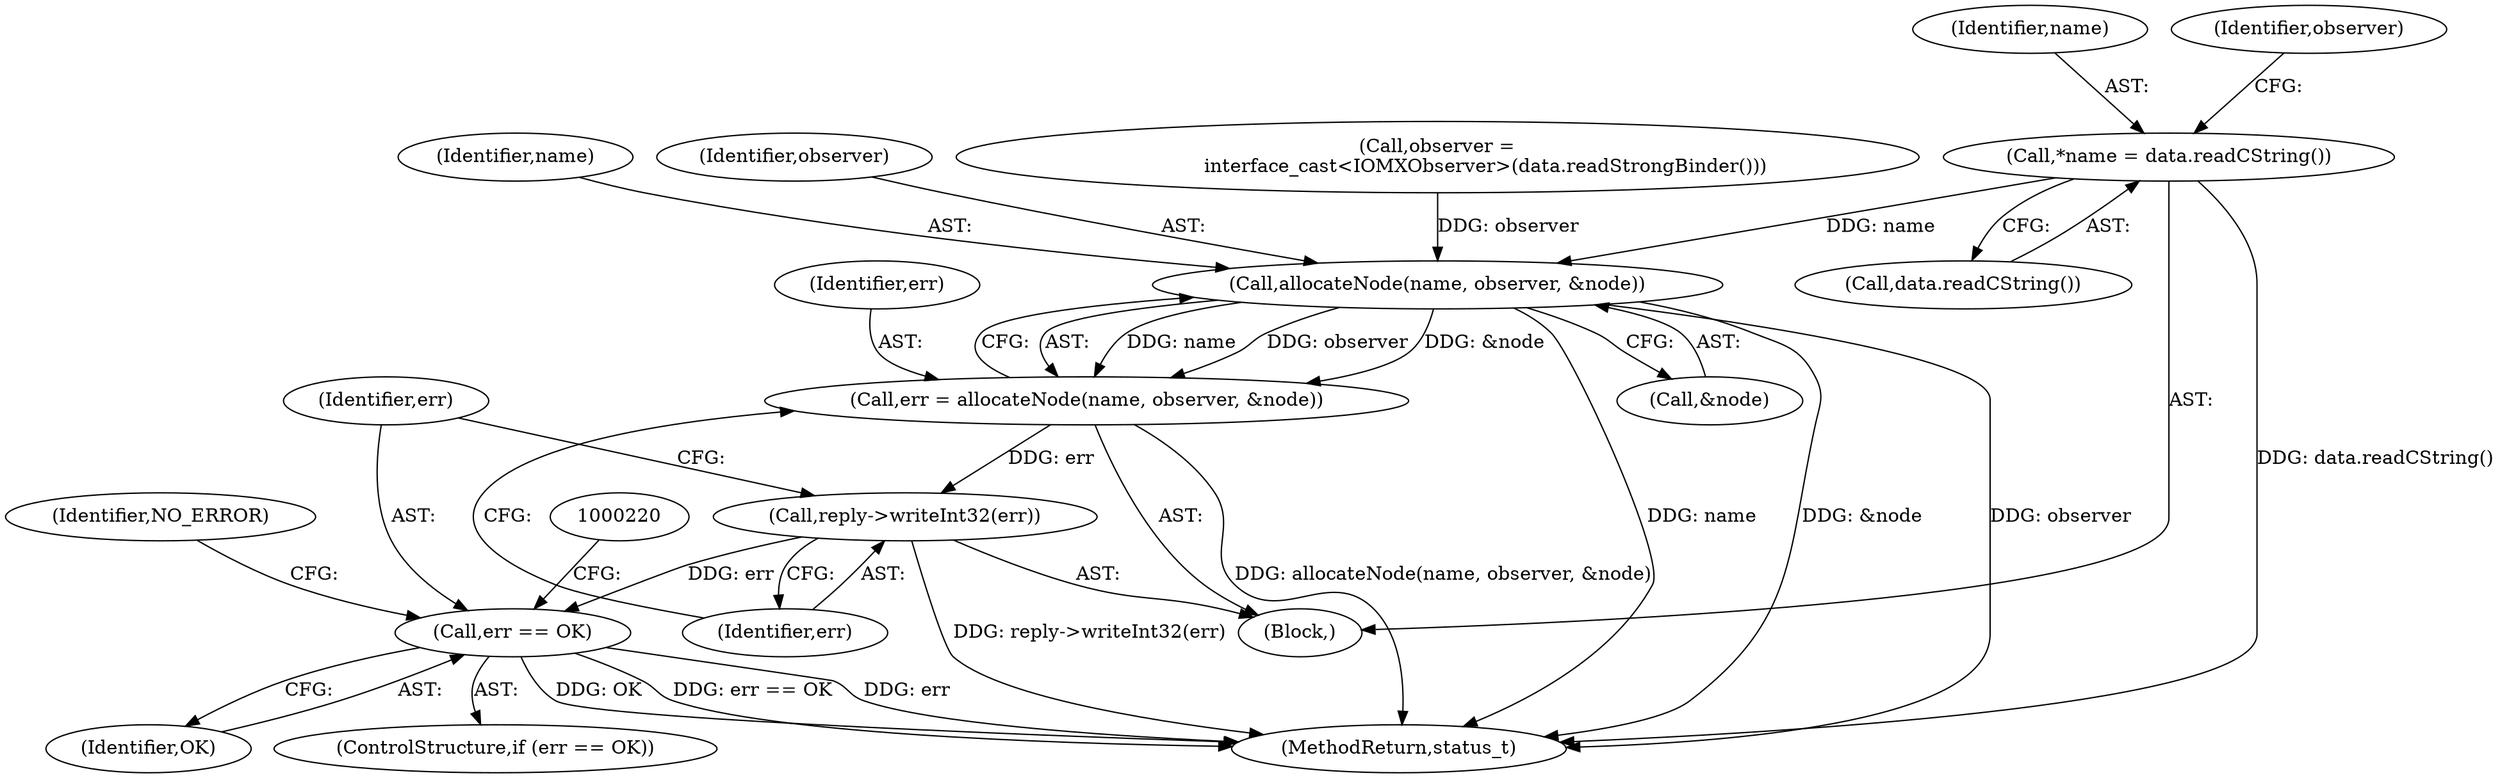 digraph "0_Android_25be9ac20db51044e1b09ca67906355e4f328d48_0@API" {
"1000191" [label="(Call,*name = data.readCString())"];
"1000206" [label="(Call,allocateNode(name, observer, &node))"];
"1000204" [label="(Call,err = allocateNode(name, observer, &node))"];
"1000211" [label="(Call,reply->writeInt32(err))"];
"1000214" [label="(Call,err == OK)"];
"1000192" [label="(Identifier,name)"];
"1000212" [label="(Identifier,err)"];
"1000193" [label="(Call,data.readCString())"];
"1000205" [label="(Identifier,err)"];
"1000207" [label="(Identifier,name)"];
"1000214" [label="(Call,err == OK)"];
"1000223" [label="(Identifier,NO_ERROR)"];
"1000185" [label="(Block,)"];
"1000208" [label="(Identifier,observer)"];
"1000196" [label="(Identifier,observer)"];
"1000206" [label="(Call,allocateNode(name, observer, &node))"];
"1000204" [label="(Call,err = allocateNode(name, observer, &node))"];
"1000195" [label="(Call,observer =\n                interface_cast<IOMXObserver>(data.readStrongBinder()))"];
"1000211" [label="(Call,reply->writeInt32(err))"];
"1000215" [label="(Identifier,err)"];
"1000191" [label="(Call,*name = data.readCString())"];
"1001056" [label="(MethodReturn,status_t)"];
"1000216" [label="(Identifier,OK)"];
"1000213" [label="(ControlStructure,if (err == OK))"];
"1000209" [label="(Call,&node)"];
"1000191" -> "1000185"  [label="AST: "];
"1000191" -> "1000193"  [label="CFG: "];
"1000192" -> "1000191"  [label="AST: "];
"1000193" -> "1000191"  [label="AST: "];
"1000196" -> "1000191"  [label="CFG: "];
"1000191" -> "1001056"  [label="DDG: data.readCString()"];
"1000191" -> "1000206"  [label="DDG: name"];
"1000206" -> "1000204"  [label="AST: "];
"1000206" -> "1000209"  [label="CFG: "];
"1000207" -> "1000206"  [label="AST: "];
"1000208" -> "1000206"  [label="AST: "];
"1000209" -> "1000206"  [label="AST: "];
"1000204" -> "1000206"  [label="CFG: "];
"1000206" -> "1001056"  [label="DDG: &node"];
"1000206" -> "1001056"  [label="DDG: observer"];
"1000206" -> "1001056"  [label="DDG: name"];
"1000206" -> "1000204"  [label="DDG: name"];
"1000206" -> "1000204"  [label="DDG: observer"];
"1000206" -> "1000204"  [label="DDG: &node"];
"1000195" -> "1000206"  [label="DDG: observer"];
"1000204" -> "1000185"  [label="AST: "];
"1000205" -> "1000204"  [label="AST: "];
"1000212" -> "1000204"  [label="CFG: "];
"1000204" -> "1001056"  [label="DDG: allocateNode(name, observer, &node)"];
"1000204" -> "1000211"  [label="DDG: err"];
"1000211" -> "1000185"  [label="AST: "];
"1000211" -> "1000212"  [label="CFG: "];
"1000212" -> "1000211"  [label="AST: "];
"1000215" -> "1000211"  [label="CFG: "];
"1000211" -> "1001056"  [label="DDG: reply->writeInt32(err)"];
"1000211" -> "1000214"  [label="DDG: err"];
"1000214" -> "1000213"  [label="AST: "];
"1000214" -> "1000216"  [label="CFG: "];
"1000215" -> "1000214"  [label="AST: "];
"1000216" -> "1000214"  [label="AST: "];
"1000220" -> "1000214"  [label="CFG: "];
"1000223" -> "1000214"  [label="CFG: "];
"1000214" -> "1001056"  [label="DDG: OK"];
"1000214" -> "1001056"  [label="DDG: err == OK"];
"1000214" -> "1001056"  [label="DDG: err"];
}
